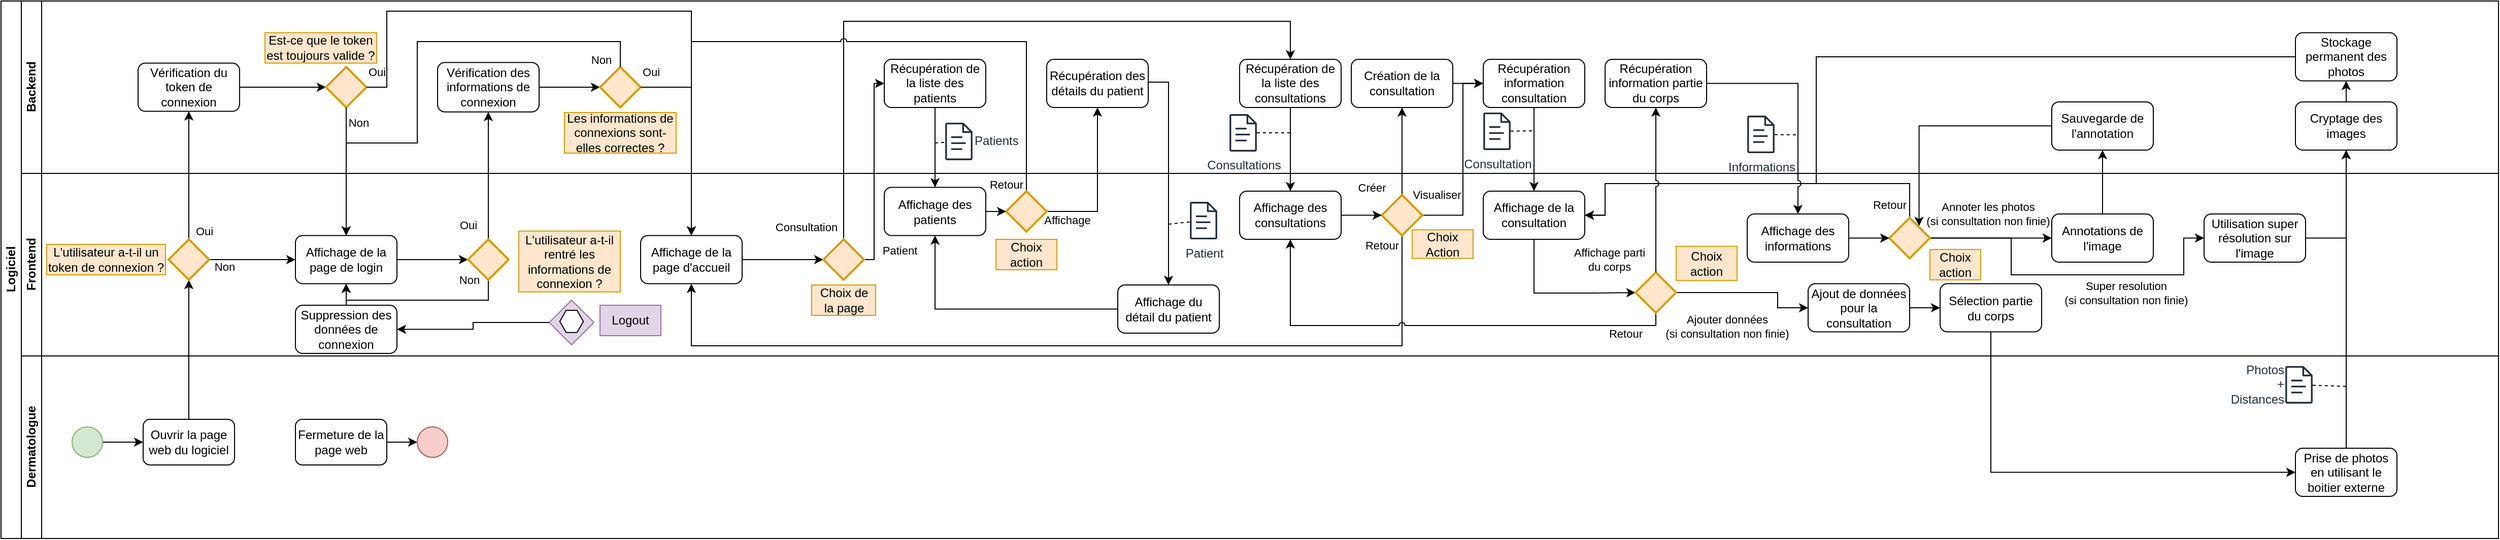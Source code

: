 <mxfile version="27.1.1">
  <diagram id="prtHgNgQTEPvFCAcTncT" name="Page-1">
    <mxGraphModel dx="1469" dy="813" grid="1" gridSize="10" guides="1" tooltips="1" connect="1" arrows="1" fold="1" page="1" pageScale="1" pageWidth="827" pageHeight="1169" math="0" shadow="0">
      <root>
        <mxCell id="0" />
        <mxCell id="1" parent="0" />
        <mxCell id="dNxyNK7c78bLwvsdeMH5-19" value="&lt;div&gt;Logiciel&lt;/div&gt;" style="swimlane;html=1;childLayout=stackLayout;resizeParent=1;resizeParentMax=0;horizontal=0;startSize=20;horizontalStack=0;" parent="1" vertex="1">
          <mxGeometry x="70" y="120" width="2460" height="530" as="geometry">
            <mxRectangle x="120" y="120" width="40" height="50" as="alternateBounds" />
          </mxGeometry>
        </mxCell>
        <mxCell id="UjG7xrtCHv7Pe8FlJSgA-53" style="edgeStyle=orthogonalEdgeStyle;rounded=0;orthogonalLoop=1;jettySize=auto;html=1;entryX=0.5;entryY=0;entryDx=0;entryDy=0;exitX=0.5;exitY=0;exitDx=0;exitDy=0;exitPerimeter=0;jumpStyle=arc;" parent="dNxyNK7c78bLwvsdeMH5-19" source="UjG7xrtCHv7Pe8FlJSgA-44" target="UjG7xrtCHv7Pe8FlJSgA-51" edge="1">
          <mxGeometry relative="1" as="geometry">
            <mxPoint x="830" y="255" as="sourcePoint" />
            <mxPoint x="1210" y="73.75" as="targetPoint" />
            <Array as="points">
              <mxPoint x="830" y="20" />
              <mxPoint x="1270" y="20" />
            </Array>
          </mxGeometry>
        </mxCell>
        <mxCell id="UjG7xrtCHv7Pe8FlJSgA-65" value="Consultation" style="edgeLabel;html=1;align=center;verticalAlign=middle;resizable=0;points=[];" parent="UjG7xrtCHv7Pe8FlJSgA-53" vertex="1" connectable="0">
          <mxGeometry x="-0.964" y="-1" relative="1" as="geometry">
            <mxPoint x="-38" as="offset" />
          </mxGeometry>
        </mxCell>
        <mxCell id="dNxyNK7c78bLwvsdeMH5-20" value="Backend" style="swimlane;html=1;startSize=20;horizontal=0;" parent="dNxyNK7c78bLwvsdeMH5-19" vertex="1">
          <mxGeometry x="20" width="2440" height="170" as="geometry" />
        </mxCell>
        <mxCell id="UjG7xrtCHv7Pe8FlJSgA-18" style="edgeStyle=orthogonalEdgeStyle;rounded=0;orthogonalLoop=1;jettySize=auto;html=1;" parent="dNxyNK7c78bLwvsdeMH5-20" source="UjG7xrtCHv7Pe8FlJSgA-15" target="UjG7xrtCHv7Pe8FlJSgA-17" edge="1">
          <mxGeometry relative="1" as="geometry" />
        </mxCell>
        <mxCell id="UjG7xrtCHv7Pe8FlJSgA-15" value="Vérification du token de connexion" style="rounded=1;whiteSpace=wrap;html=1;" parent="dNxyNK7c78bLwvsdeMH5-20" vertex="1">
          <mxGeometry x="115" y="61.25" width="100" height="47.5" as="geometry" />
        </mxCell>
        <mxCell id="UjG7xrtCHv7Pe8FlJSgA-17" value="" style="strokeWidth=2;html=1;shape=mxgraph.flowchart.decision;whiteSpace=wrap;fillColor=#ffe6cc;strokeColor=#d79b00;" parent="dNxyNK7c78bLwvsdeMH5-20" vertex="1">
          <mxGeometry x="300" y="65" width="40" height="40" as="geometry" />
        </mxCell>
        <mxCell id="UjG7xrtCHv7Pe8FlJSgA-21" value="Est-ce que le token est toujours valide ?" style="text;html=1;align=center;verticalAlign=middle;whiteSpace=wrap;rounded=0;fillColor=#ffe6cc;strokeColor=#d79b00;" parent="dNxyNK7c78bLwvsdeMH5-20" vertex="1">
          <mxGeometry x="240" y="31.25" width="110" height="30" as="geometry" />
        </mxCell>
        <mxCell id="UjG7xrtCHv7Pe8FlJSgA-35" style="edgeStyle=orthogonalEdgeStyle;rounded=0;orthogonalLoop=1;jettySize=auto;html=1;" parent="dNxyNK7c78bLwvsdeMH5-20" source="UjG7xrtCHv7Pe8FlJSgA-31" target="UjG7xrtCHv7Pe8FlJSgA-34" edge="1">
          <mxGeometry relative="1" as="geometry" />
        </mxCell>
        <mxCell id="UjG7xrtCHv7Pe8FlJSgA-31" value="Vérification des informations de connexion" style="rounded=1;whiteSpace=wrap;html=1;" parent="dNxyNK7c78bLwvsdeMH5-20" vertex="1">
          <mxGeometry x="410" y="60.63" width="100" height="48.75" as="geometry" />
        </mxCell>
        <mxCell id="UjG7xrtCHv7Pe8FlJSgA-34" value="" style="strokeWidth=2;html=1;shape=mxgraph.flowchart.decision;whiteSpace=wrap;fillColor=#ffe6cc;strokeColor=#d79b00;" parent="dNxyNK7c78bLwvsdeMH5-20" vertex="1">
          <mxGeometry x="570" y="65" width="40" height="40" as="geometry" />
        </mxCell>
        <mxCell id="UjG7xrtCHv7Pe8FlJSgA-27" value="Les informations de connexions sont-elles correctes ?" style="text;html=1;align=center;verticalAlign=middle;whiteSpace=wrap;rounded=0;fillColor=#ffe6cc;strokeColor=#d79b00;" parent="dNxyNK7c78bLwvsdeMH5-20" vertex="1">
          <mxGeometry x="535" y="110" width="110" height="40" as="geometry" />
        </mxCell>
        <mxCell id="UjG7xrtCHv7Pe8FlJSgA-37" style="edgeStyle=orthogonalEdgeStyle;rounded=0;orthogonalLoop=1;jettySize=auto;html=1;entryX=0.5;entryY=0;entryDx=0;entryDy=0;exitX=0.5;exitY=0;exitDx=0;exitDy=0;exitPerimeter=0;flowAnimation=0;curved=0;" parent="dNxyNK7c78bLwvsdeMH5-20" source="UjG7xrtCHv7Pe8FlJSgA-34" target="UjG7xrtCHv7Pe8FlJSgA-4" edge="1">
          <mxGeometry relative="1" as="geometry">
            <mxPoint x="370" y="190" as="targetPoint" />
            <mxPoint x="710" y="90" as="sourcePoint" />
            <Array as="points">
              <mxPoint x="590" y="40" />
              <mxPoint x="390" y="40" />
              <mxPoint x="390" y="140" />
              <mxPoint x="320" y="140" />
            </Array>
          </mxGeometry>
        </mxCell>
        <mxCell id="UjG7xrtCHv7Pe8FlJSgA-38" value="Non" style="edgeLabel;html=1;align=center;verticalAlign=middle;resizable=0;points=[];" parent="UjG7xrtCHv7Pe8FlJSgA-37" vertex="1" connectable="0">
          <mxGeometry x="-0.767" y="1" relative="1" as="geometry">
            <mxPoint x="12" y="17" as="offset" />
          </mxGeometry>
        </mxCell>
        <mxCell id="UjG7xrtCHv7Pe8FlJSgA-49" value="Récupération de la liste des patients" style="rounded=1;whiteSpace=wrap;html=1;" parent="dNxyNK7c78bLwvsdeMH5-20" vertex="1">
          <mxGeometry x="850" y="57.5" width="100" height="47.5" as="geometry" />
        </mxCell>
        <mxCell id="UjG7xrtCHv7Pe8FlJSgA-51" value="Récupération de la liste des consultations" style="rounded=1;whiteSpace=wrap;html=1;" parent="dNxyNK7c78bLwvsdeMH5-20" vertex="1">
          <mxGeometry x="1200" y="57.5" width="100" height="47.5" as="geometry" />
        </mxCell>
        <mxCell id="UjG7xrtCHv7Pe8FlJSgA-69" value="Patients" style="sketch=0;outlineConnect=0;fontColor=#232F3E;gradientColor=none;fillColor=#232F3D;strokeColor=none;dashed=0;verticalLabelPosition=middle;verticalAlign=middle;align=left;html=1;fontSize=12;fontStyle=0;aspect=fixed;pointerEvents=1;shape=mxgraph.aws4.document;labelPosition=right;" parent="dNxyNK7c78bLwvsdeMH5-20" vertex="1">
          <mxGeometry x="910" y="120" width="27" height="36.95" as="geometry" />
        </mxCell>
        <mxCell id="UjG7xrtCHv7Pe8FlJSgA-74" value="Récupération des détails du patient" style="rounded=1;whiteSpace=wrap;html=1;" parent="dNxyNK7c78bLwvsdeMH5-20" vertex="1">
          <mxGeometry x="1010" y="57.5" width="100" height="47.5" as="geometry" />
        </mxCell>
        <mxCell id="UjG7xrtCHv7Pe8FlJSgA-83" value="Consultations" style="sketch=0;outlineConnect=0;fontColor=#232F3E;gradientColor=none;fillColor=#232F3D;strokeColor=none;dashed=0;verticalLabelPosition=bottom;verticalAlign=top;align=center;html=1;fontSize=12;fontStyle=0;aspect=fixed;pointerEvents=1;shape=mxgraph.aws4.document;labelPosition=center;" parent="dNxyNK7c78bLwvsdeMH5-20" vertex="1">
          <mxGeometry x="1190" y="111.53" width="27" height="36.95" as="geometry" />
        </mxCell>
        <mxCell id="UjG7xrtCHv7Pe8FlJSgA-96" style="edgeStyle=orthogonalEdgeStyle;rounded=0;orthogonalLoop=1;jettySize=auto;html=1;entryX=0;entryY=0.5;entryDx=0;entryDy=0;" parent="dNxyNK7c78bLwvsdeMH5-20" source="UjG7xrtCHv7Pe8FlJSgA-92" target="UjG7xrtCHv7Pe8FlJSgA-95" edge="1">
          <mxGeometry relative="1" as="geometry" />
        </mxCell>
        <mxCell id="UjG7xrtCHv7Pe8FlJSgA-92" value="Création de la consultation" style="rounded=1;whiteSpace=wrap;html=1;" parent="dNxyNK7c78bLwvsdeMH5-20" vertex="1">
          <mxGeometry x="1310" y="57.5" width="100" height="47.5" as="geometry" />
        </mxCell>
        <mxCell id="UjG7xrtCHv7Pe8FlJSgA-95" value="Récupération information consultation" style="rounded=1;whiteSpace=wrap;html=1;" parent="dNxyNK7c78bLwvsdeMH5-20" vertex="1">
          <mxGeometry x="1440" y="57.5" width="100" height="47.5" as="geometry" />
        </mxCell>
        <mxCell id="UjG7xrtCHv7Pe8FlJSgA-127" style="edgeStyle=orthogonalEdgeStyle;rounded=0;orthogonalLoop=1;jettySize=auto;html=1;entryX=0.5;entryY=1;entryDx=0;entryDy=0;" parent="dNxyNK7c78bLwvsdeMH5-20" source="UjG7xrtCHv7Pe8FlJSgA-121" target="UjG7xrtCHv7Pe8FlJSgA-123" edge="1">
          <mxGeometry relative="1" as="geometry" />
        </mxCell>
        <mxCell id="UjG7xrtCHv7Pe8FlJSgA-123" value="Stockage permanent des photos" style="rounded=1;whiteSpace=wrap;html=1;" parent="dNxyNK7c78bLwvsdeMH5-20" vertex="1">
          <mxGeometry x="2240" y="31.25" width="100" height="47.5" as="geometry" />
        </mxCell>
        <mxCell id="05c0ySl-I6R-IfHnHKve-5" value="Récupération information partie du corps" style="rounded=1;whiteSpace=wrap;html=1;" parent="dNxyNK7c78bLwvsdeMH5-20" vertex="1">
          <mxGeometry x="1560" y="57.5" width="100" height="47.5" as="geometry" />
        </mxCell>
        <mxCell id="zuIX8__SBf8Scovnlpq9-9" value="Consultation" style="sketch=0;outlineConnect=0;fontColor=#232F3E;gradientColor=none;fillColor=#232F3D;strokeColor=none;dashed=0;verticalLabelPosition=bottom;verticalAlign=top;align=center;html=1;fontSize=12;fontStyle=0;aspect=fixed;pointerEvents=1;shape=mxgraph.aws4.document;labelPosition=center;" parent="dNxyNK7c78bLwvsdeMH5-20" vertex="1">
          <mxGeometry x="1440" y="110.0" width="27" height="36.95" as="geometry" />
        </mxCell>
        <mxCell id="zuIX8__SBf8Scovnlpq9-11" value="Informations" style="sketch=0;outlineConnect=0;fontColor=#232F3E;gradientColor=none;fillColor=#232F3D;strokeColor=none;dashed=0;verticalLabelPosition=bottom;verticalAlign=top;align=center;html=1;fontSize=12;fontStyle=0;aspect=fixed;pointerEvents=1;shape=mxgraph.aws4.document;labelPosition=center;" parent="dNxyNK7c78bLwvsdeMH5-20" vertex="1">
          <mxGeometry x="1700" y="113.05" width="27" height="36.95" as="geometry" />
        </mxCell>
        <mxCell id="UjG7xrtCHv7Pe8FlJSgA-121" value="Cryptage des images" style="rounded=1;whiteSpace=wrap;html=1;" parent="dNxyNK7c78bLwvsdeMH5-20" vertex="1">
          <mxGeometry x="2240" y="99.45" width="100" height="47.5" as="geometry" />
        </mxCell>
        <mxCell id="ndwFf35t_ehVGgKEiBcU-3" value="&lt;div&gt;Sauvegarde de l&#39;annotation&lt;/div&gt;" style="rounded=1;whiteSpace=wrap;html=1;" vertex="1" parent="dNxyNK7c78bLwvsdeMH5-20">
          <mxGeometry x="2000" y="99.45" width="100" height="47.5" as="geometry" />
        </mxCell>
        <mxCell id="UjG7xrtCHv7Pe8FlJSgA-11" style="edgeStyle=orthogonalEdgeStyle;rounded=0;orthogonalLoop=1;jettySize=auto;html=1;entryX=0.5;entryY=1;entryDx=0;entryDy=0;entryPerimeter=0;" parent="dNxyNK7c78bLwvsdeMH5-19" source="UjG7xrtCHv7Pe8FlJSgA-2" target="UjG7xrtCHv7Pe8FlJSgA-7" edge="1">
          <mxGeometry relative="1" as="geometry" />
        </mxCell>
        <mxCell id="UjG7xrtCHv7Pe8FlJSgA-19" style="edgeStyle=orthogonalEdgeStyle;rounded=0;orthogonalLoop=1;jettySize=auto;html=1;entryX=0.5;entryY=1;entryDx=0;entryDy=0;" parent="dNxyNK7c78bLwvsdeMH5-19" source="UjG7xrtCHv7Pe8FlJSgA-7" target="UjG7xrtCHv7Pe8FlJSgA-15" edge="1">
          <mxGeometry relative="1" as="geometry" />
        </mxCell>
        <mxCell id="UjG7xrtCHv7Pe8FlJSgA-20" value="Oui" style="edgeLabel;html=1;align=center;verticalAlign=middle;resizable=0;points=[];" parent="UjG7xrtCHv7Pe8FlJSgA-19" vertex="1" connectable="0">
          <mxGeometry x="0.236" y="2" relative="1" as="geometry">
            <mxPoint x="17" y="70" as="offset" />
          </mxGeometry>
        </mxCell>
        <mxCell id="UjG7xrtCHv7Pe8FlJSgA-22" style="edgeStyle=orthogonalEdgeStyle;rounded=0;orthogonalLoop=1;jettySize=auto;html=1;" parent="dNxyNK7c78bLwvsdeMH5-19" source="UjG7xrtCHv7Pe8FlJSgA-17" target="UjG7xrtCHv7Pe8FlJSgA-4" edge="1">
          <mxGeometry relative="1" as="geometry" />
        </mxCell>
        <mxCell id="UjG7xrtCHv7Pe8FlJSgA-23" value="Non" style="edgeLabel;html=1;align=center;verticalAlign=middle;resizable=0;points=[];" parent="UjG7xrtCHv7Pe8FlJSgA-22" vertex="1" connectable="0">
          <mxGeometry x="-0.366" y="3" relative="1" as="geometry">
            <mxPoint x="9" y="-25" as="offset" />
          </mxGeometry>
        </mxCell>
        <mxCell id="UjG7xrtCHv7Pe8FlJSgA-32" style="edgeStyle=orthogonalEdgeStyle;rounded=0;orthogonalLoop=1;jettySize=auto;html=1;entryX=0.5;entryY=1;entryDx=0;entryDy=0;" parent="dNxyNK7c78bLwvsdeMH5-19" source="UjG7xrtCHv7Pe8FlJSgA-26" target="UjG7xrtCHv7Pe8FlJSgA-31" edge="1">
          <mxGeometry relative="1" as="geometry">
            <Array as="points">
              <mxPoint x="480" y="150" />
              <mxPoint x="480" y="150" />
            </Array>
          </mxGeometry>
        </mxCell>
        <mxCell id="UjG7xrtCHv7Pe8FlJSgA-43" value="Oui" style="edgeLabel;html=1;align=center;verticalAlign=middle;resizable=0;points=[];" parent="UjG7xrtCHv7Pe8FlJSgA-32" vertex="1" connectable="0">
          <mxGeometry x="-0.777" y="-4" relative="1" as="geometry">
            <mxPoint x="-24" as="offset" />
          </mxGeometry>
        </mxCell>
        <mxCell id="UjG7xrtCHv7Pe8FlJSgA-41" style="edgeStyle=orthogonalEdgeStyle;rounded=0;orthogonalLoop=1;jettySize=auto;html=1;entryX=0.5;entryY=0;entryDx=0;entryDy=0;" parent="dNxyNK7c78bLwvsdeMH5-19" source="UjG7xrtCHv7Pe8FlJSgA-34" target="UjG7xrtCHv7Pe8FlJSgA-40" edge="1">
          <mxGeometry relative="1" as="geometry">
            <Array as="points">
              <mxPoint x="680" y="150" />
              <mxPoint x="680" y="150" />
            </Array>
          </mxGeometry>
        </mxCell>
        <mxCell id="UjG7xrtCHv7Pe8FlJSgA-42" value="Oui" style="edgeLabel;html=1;align=center;verticalAlign=middle;resizable=0;points=[];" parent="UjG7xrtCHv7Pe8FlJSgA-41" vertex="1" connectable="0">
          <mxGeometry x="-0.705" y="1" relative="1" as="geometry">
            <mxPoint x="-19" y="-14" as="offset" />
          </mxGeometry>
        </mxCell>
        <mxCell id="UjG7xrtCHv7Pe8FlJSgA-55" style="edgeStyle=orthogonalEdgeStyle;rounded=0;orthogonalLoop=1;jettySize=auto;html=1;entryX=0;entryY=0.5;entryDx=0;entryDy=0;exitX=1;exitY=0.5;exitDx=0;exitDy=0;exitPerimeter=0;" parent="dNxyNK7c78bLwvsdeMH5-19" source="UjG7xrtCHv7Pe8FlJSgA-44" target="UjG7xrtCHv7Pe8FlJSgA-49" edge="1">
          <mxGeometry relative="1" as="geometry">
            <Array as="points">
              <mxPoint x="860" y="255" />
              <mxPoint x="860" y="81" />
            </Array>
          </mxGeometry>
        </mxCell>
        <mxCell id="UjG7xrtCHv7Pe8FlJSgA-64" value="Patient" style="edgeLabel;html=1;align=center;verticalAlign=middle;resizable=0;points=[];" parent="UjG7xrtCHv7Pe8FlJSgA-55" vertex="1" connectable="0">
          <mxGeometry x="-0.804" y="-3" relative="1" as="geometry">
            <mxPoint x="22" as="offset" />
          </mxGeometry>
        </mxCell>
        <mxCell id="UjG7xrtCHv7Pe8FlJSgA-68" style="edgeStyle=orthogonalEdgeStyle;rounded=0;orthogonalLoop=1;jettySize=auto;html=1;entryX=0.5;entryY=0;entryDx=0;entryDy=0;" parent="dNxyNK7c78bLwvsdeMH5-19" source="UjG7xrtCHv7Pe8FlJSgA-49" target="UjG7xrtCHv7Pe8FlJSgA-59" edge="1">
          <mxGeometry relative="1" as="geometry" />
        </mxCell>
        <mxCell id="UjG7xrtCHv7Pe8FlJSgA-75" style="edgeStyle=orthogonalEdgeStyle;rounded=0;orthogonalLoop=1;jettySize=auto;html=1;entryX=0.5;entryY=1;entryDx=0;entryDy=0;" parent="dNxyNK7c78bLwvsdeMH5-19" source="UjG7xrtCHv7Pe8FlJSgA-62" target="UjG7xrtCHv7Pe8FlJSgA-74" edge="1">
          <mxGeometry relative="1" as="geometry">
            <Array as="points">
              <mxPoint x="1080" y="208" />
            </Array>
          </mxGeometry>
        </mxCell>
        <mxCell id="QZvbkXtrzYEEDabuCvIg-20" value="Affichage" style="edgeLabel;html=1;align=center;verticalAlign=middle;resizable=0;points=[];" parent="UjG7xrtCHv7Pe8FlJSgA-75" vertex="1" connectable="0">
          <mxGeometry x="-0.794" y="-2" relative="1" as="geometry">
            <mxPoint x="4" y="6" as="offset" />
          </mxGeometry>
        </mxCell>
        <mxCell id="UjG7xrtCHv7Pe8FlJSgA-77" style="edgeStyle=orthogonalEdgeStyle;rounded=0;orthogonalLoop=1;jettySize=auto;html=1;" parent="dNxyNK7c78bLwvsdeMH5-19" source="UjG7xrtCHv7Pe8FlJSgA-74" target="UjG7xrtCHv7Pe8FlJSgA-76" edge="1">
          <mxGeometry relative="1" as="geometry">
            <Array as="points">
              <mxPoint x="1150" y="80" />
            </Array>
          </mxGeometry>
        </mxCell>
        <mxCell id="UjG7xrtCHv7Pe8FlJSgA-82" style="edgeStyle=orthogonalEdgeStyle;rounded=0;orthogonalLoop=1;jettySize=auto;html=1;entryX=0.5;entryY=0;entryDx=0;entryDy=0;" parent="dNxyNK7c78bLwvsdeMH5-19" source="UjG7xrtCHv7Pe8FlJSgA-51" target="UjG7xrtCHv7Pe8FlJSgA-60" edge="1">
          <mxGeometry relative="1" as="geometry" />
        </mxCell>
        <mxCell id="UjG7xrtCHv7Pe8FlJSgA-93" style="edgeStyle=orthogonalEdgeStyle;rounded=0;orthogonalLoop=1;jettySize=auto;html=1;entryX=0.5;entryY=1;entryDx=0;entryDy=0;" parent="dNxyNK7c78bLwvsdeMH5-19" source="UjG7xrtCHv7Pe8FlJSgA-88" target="UjG7xrtCHv7Pe8FlJSgA-92" edge="1">
          <mxGeometry relative="1" as="geometry" />
        </mxCell>
        <mxCell id="UjG7xrtCHv7Pe8FlJSgA-99" value="Créer" style="edgeLabel;html=1;align=center;verticalAlign=middle;resizable=0;points=[];" parent="UjG7xrtCHv7Pe8FlJSgA-93" vertex="1" connectable="0">
          <mxGeometry x="-0.159" y="-2" relative="1" as="geometry">
            <mxPoint x="-32" y="29" as="offset" />
          </mxGeometry>
        </mxCell>
        <mxCell id="UjG7xrtCHv7Pe8FlJSgA-97" style="edgeStyle=orthogonalEdgeStyle;rounded=0;orthogonalLoop=1;jettySize=auto;html=1;entryX=0.5;entryY=0;entryDx=0;entryDy=0;" parent="dNxyNK7c78bLwvsdeMH5-19" source="UjG7xrtCHv7Pe8FlJSgA-95" target="UjG7xrtCHv7Pe8FlJSgA-94" edge="1">
          <mxGeometry relative="1" as="geometry" />
        </mxCell>
        <mxCell id="UjG7xrtCHv7Pe8FlJSgA-98" style="edgeStyle=orthogonalEdgeStyle;rounded=0;orthogonalLoop=1;jettySize=auto;html=1;entryX=0;entryY=0.5;entryDx=0;entryDy=0;" parent="dNxyNK7c78bLwvsdeMH5-19" source="UjG7xrtCHv7Pe8FlJSgA-88" target="UjG7xrtCHv7Pe8FlJSgA-95" edge="1">
          <mxGeometry relative="1" as="geometry">
            <mxPoint x="1450" y="211.25" as="targetPoint" />
            <Array as="points">
              <mxPoint x="1440" y="211" />
              <mxPoint x="1440" y="81" />
            </Array>
          </mxGeometry>
        </mxCell>
        <mxCell id="UjG7xrtCHv7Pe8FlJSgA-100" value="Visualiser" style="edgeLabel;html=1;align=center;verticalAlign=middle;resizable=0;points=[];" parent="UjG7xrtCHv7Pe8FlJSgA-98" vertex="1" connectable="0">
          <mxGeometry x="-0.853" y="-3" relative="1" as="geometry">
            <mxPoint y="-24" as="offset" />
          </mxGeometry>
        </mxCell>
        <mxCell id="UjG7xrtCHv7Pe8FlJSgA-118" style="edgeStyle=orthogonalEdgeStyle;rounded=0;orthogonalLoop=1;jettySize=auto;html=1;entryX=0.5;entryY=1;entryDx=0;entryDy=0;" parent="dNxyNK7c78bLwvsdeMH5-19" source="UjG7xrtCHv7Pe8FlJSgA-114" target="UjG7xrtCHv7Pe8FlJSgA-121" edge="1">
          <mxGeometry relative="1" as="geometry">
            <mxPoint x="2066" y="326.25" as="targetPoint" />
          </mxGeometry>
        </mxCell>
        <mxCell id="dNxyNK7c78bLwvsdeMH5-21" value="Frontend" style="swimlane;html=1;startSize=20;horizontal=0;" parent="dNxyNK7c78bLwvsdeMH5-19" vertex="1">
          <mxGeometry x="20" y="170" width="2440" height="180" as="geometry" />
        </mxCell>
        <mxCell id="UjG7xrtCHv7Pe8FlJSgA-14" style="edgeStyle=orthogonalEdgeStyle;rounded=0;orthogonalLoop=1;jettySize=auto;html=1;entryX=0;entryY=0.5;entryDx=0;entryDy=0;entryPerimeter=0;" parent="dNxyNK7c78bLwvsdeMH5-21" source="UjG7xrtCHv7Pe8FlJSgA-4" target="UjG7xrtCHv7Pe8FlJSgA-26" edge="1">
          <mxGeometry relative="1" as="geometry">
            <mxPoint x="410" y="85" as="targetPoint" />
          </mxGeometry>
        </mxCell>
        <mxCell id="UjG7xrtCHv7Pe8FlJSgA-4" value="Affichage de la page de login" style="rounded=1;whiteSpace=wrap;html=1;" parent="dNxyNK7c78bLwvsdeMH5-21" vertex="1">
          <mxGeometry x="270" y="61.25" width="100" height="47.5" as="geometry" />
        </mxCell>
        <mxCell id="UjG7xrtCHv7Pe8FlJSgA-9" style="edgeStyle=orthogonalEdgeStyle;rounded=0;orthogonalLoop=1;jettySize=auto;html=1;" parent="dNxyNK7c78bLwvsdeMH5-21" source="UjG7xrtCHv7Pe8FlJSgA-7" target="UjG7xrtCHv7Pe8FlJSgA-4" edge="1">
          <mxGeometry relative="1" as="geometry" />
        </mxCell>
        <mxCell id="UjG7xrtCHv7Pe8FlJSgA-10" value="Non" style="edgeLabel;html=1;align=center;verticalAlign=middle;resizable=0;points=[];spacing=2;" parent="UjG7xrtCHv7Pe8FlJSgA-9" vertex="1" connectable="0">
          <mxGeometry relative="1" as="geometry">
            <mxPoint x="-28" y="7" as="offset" />
          </mxGeometry>
        </mxCell>
        <mxCell id="UjG7xrtCHv7Pe8FlJSgA-7" value="" style="strokeWidth=2;html=1;shape=mxgraph.flowchart.decision;whiteSpace=wrap;fillColor=#ffe6cc;strokeColor=#d79b00;" parent="dNxyNK7c78bLwvsdeMH5-21" vertex="1">
          <mxGeometry x="145" y="65" width="40" height="40" as="geometry" />
        </mxCell>
        <mxCell id="UjG7xrtCHv7Pe8FlJSgA-8" value="L&#39;utilisateur a-t-il un token de connexion ? " style="text;html=1;align=center;verticalAlign=middle;whiteSpace=wrap;rounded=0;fillColor=#ffe6cc;strokeColor=#d79b00;" parent="dNxyNK7c78bLwvsdeMH5-21" vertex="1">
          <mxGeometry x="25" y="70" width="117" height="30" as="geometry" />
        </mxCell>
        <mxCell id="UjG7xrtCHv7Pe8FlJSgA-29" style="edgeStyle=orthogonalEdgeStyle;rounded=0;orthogonalLoop=1;jettySize=auto;html=1;exitX=0.5;exitY=1;exitDx=0;exitDy=0;exitPerimeter=0;entryX=0.5;entryY=1;entryDx=0;entryDy=0;" parent="dNxyNK7c78bLwvsdeMH5-21" source="UjG7xrtCHv7Pe8FlJSgA-26" target="UjG7xrtCHv7Pe8FlJSgA-4" edge="1">
          <mxGeometry relative="1" as="geometry">
            <mxPoint x="460" y="108.75" as="targetPoint" />
            <Array as="points">
              <mxPoint x="460" y="125" />
              <mxPoint x="320" y="125" />
            </Array>
          </mxGeometry>
        </mxCell>
        <mxCell id="UjG7xrtCHv7Pe8FlJSgA-30" value="Non" style="edgeLabel;html=1;align=center;verticalAlign=middle;resizable=0;points=[];" parent="UjG7xrtCHv7Pe8FlJSgA-29" vertex="1" connectable="0">
          <mxGeometry x="-0.483" relative="1" as="geometry">
            <mxPoint x="6" y="-20" as="offset" />
          </mxGeometry>
        </mxCell>
        <mxCell id="UjG7xrtCHv7Pe8FlJSgA-26" value="" style="strokeWidth=2;html=1;shape=mxgraph.flowchart.decision;whiteSpace=wrap;fillColor=#ffe6cc;strokeColor=#d79b00;" parent="dNxyNK7c78bLwvsdeMH5-21" vertex="1">
          <mxGeometry x="440" y="65" width="40" height="40" as="geometry" />
        </mxCell>
        <mxCell id="UjG7xrtCHv7Pe8FlJSgA-36" value="L&#39;utilisateur a-t-il rentré les informations de connexion ? " style="text;html=1;align=center;verticalAlign=middle;whiteSpace=wrap;rounded=0;fillColor=#ffe6cc;strokeColor=#d79b00;" parent="dNxyNK7c78bLwvsdeMH5-21" vertex="1">
          <mxGeometry x="490" y="56.88" width="100" height="60" as="geometry" />
        </mxCell>
        <mxCell id="UjG7xrtCHv7Pe8FlJSgA-45" style="edgeStyle=orthogonalEdgeStyle;rounded=0;orthogonalLoop=1;jettySize=auto;html=1;" parent="dNxyNK7c78bLwvsdeMH5-21" source="UjG7xrtCHv7Pe8FlJSgA-40" target="UjG7xrtCHv7Pe8FlJSgA-44" edge="1">
          <mxGeometry relative="1" as="geometry" />
        </mxCell>
        <mxCell id="UjG7xrtCHv7Pe8FlJSgA-40" value="Affichage de la page d&#39;accueil" style="rounded=1;whiteSpace=wrap;html=1;" parent="dNxyNK7c78bLwvsdeMH5-21" vertex="1">
          <mxGeometry x="610" y="61.25" width="100" height="47.5" as="geometry" />
        </mxCell>
        <mxCell id="UjG7xrtCHv7Pe8FlJSgA-44" value="" style="strokeWidth=2;html=1;shape=mxgraph.flowchart.decision;whiteSpace=wrap;fillColor=#ffe6cc;strokeColor=#d79b00;" parent="dNxyNK7c78bLwvsdeMH5-21" vertex="1">
          <mxGeometry x="790" y="65" width="40" height="40" as="geometry" />
        </mxCell>
        <mxCell id="UjG7xrtCHv7Pe8FlJSgA-54" value="Choix de &lt;br&gt;la page" style="text;html=1;align=center;verticalAlign=middle;whiteSpace=wrap;rounded=0;fillColor=#ffe6cc;strokeColor=#d79b00;" parent="dNxyNK7c78bLwvsdeMH5-21" vertex="1">
          <mxGeometry x="778.5" y="110" width="63" height="30" as="geometry" />
        </mxCell>
        <mxCell id="UjG7xrtCHv7Pe8FlJSgA-59" value="Affichage des patients" style="rounded=1;whiteSpace=wrap;html=1;" parent="dNxyNK7c78bLwvsdeMH5-21" vertex="1">
          <mxGeometry x="850" y="13.75" width="100" height="47.5" as="geometry" />
        </mxCell>
        <mxCell id="UjG7xrtCHv7Pe8FlJSgA-60" value="Affichage des consultations" style="rounded=1;whiteSpace=wrap;html=1;" parent="dNxyNK7c78bLwvsdeMH5-21" vertex="1">
          <mxGeometry x="1200" y="17.5" width="100" height="47.5" as="geometry" />
        </mxCell>
        <mxCell id="UjG7xrtCHv7Pe8FlJSgA-72" style="edgeStyle=orthogonalEdgeStyle;rounded=0;orthogonalLoop=1;jettySize=auto;html=1;entryX=0.5;entryY=0;entryDx=0;entryDy=0;jumpStyle=arc;exitX=0.5;exitY=0;exitDx=0;exitDy=0;exitPerimeter=0;" parent="dNxyNK7c78bLwvsdeMH5-21" source="UjG7xrtCHv7Pe8FlJSgA-62" target="UjG7xrtCHv7Pe8FlJSgA-40" edge="1">
          <mxGeometry relative="1" as="geometry">
            <Array as="points">
              <mxPoint x="990" y="18" />
              <mxPoint x="990" y="-130" />
              <mxPoint x="660" y="-130" />
            </Array>
          </mxGeometry>
        </mxCell>
        <mxCell id="QZvbkXtrzYEEDabuCvIg-19" value="Retour" style="edgeLabel;html=1;align=center;verticalAlign=middle;resizable=0;points=[];" parent="UjG7xrtCHv7Pe8FlJSgA-72" vertex="1" connectable="0">
          <mxGeometry x="-0.967" y="1" relative="1" as="geometry">
            <mxPoint x="-19" y="4" as="offset" />
          </mxGeometry>
        </mxCell>
        <mxCell id="UjG7xrtCHv7Pe8FlJSgA-62" value="" style="strokeWidth=2;html=1;shape=mxgraph.flowchart.decision;whiteSpace=wrap;fillColor=#ffe6cc;strokeColor=#d79b00;" parent="dNxyNK7c78bLwvsdeMH5-21" vertex="1">
          <mxGeometry x="970" y="17.5" width="40" height="40" as="geometry" />
        </mxCell>
        <mxCell id="UjG7xrtCHv7Pe8FlJSgA-67" style="edgeStyle=orthogonalEdgeStyle;rounded=0;orthogonalLoop=1;jettySize=auto;html=1;entryX=0;entryY=0.5;entryDx=0;entryDy=0;entryPerimeter=0;" parent="dNxyNK7c78bLwvsdeMH5-21" source="UjG7xrtCHv7Pe8FlJSgA-59" target="UjG7xrtCHv7Pe8FlJSgA-62" edge="1">
          <mxGeometry relative="1" as="geometry">
            <mxPoint x="980" y="41" as="targetPoint" />
          </mxGeometry>
        </mxCell>
        <mxCell id="UjG7xrtCHv7Pe8FlJSgA-71" value="Choix action" style="text;html=1;align=center;verticalAlign=middle;whiteSpace=wrap;rounded=0;fillColor=#ffe6cc;strokeColor=#d79b00;" parent="dNxyNK7c78bLwvsdeMH5-21" vertex="1">
          <mxGeometry x="960" y="65" width="60" height="30" as="geometry" />
        </mxCell>
        <mxCell id="QZvbkXtrzYEEDabuCvIg-15" style="edgeStyle=orthogonalEdgeStyle;rounded=0;orthogonalLoop=1;jettySize=auto;html=1;entryX=0.5;entryY=1;entryDx=0;entryDy=0;" parent="dNxyNK7c78bLwvsdeMH5-21" source="UjG7xrtCHv7Pe8FlJSgA-76" target="UjG7xrtCHv7Pe8FlJSgA-59" edge="1">
          <mxGeometry relative="1" as="geometry" />
        </mxCell>
        <mxCell id="UjG7xrtCHv7Pe8FlJSgA-76" value="Affichage du détail du patient" style="rounded=1;whiteSpace=wrap;html=1;" parent="dNxyNK7c78bLwvsdeMH5-21" vertex="1">
          <mxGeometry x="1080" y="110" width="100" height="47.5" as="geometry" />
        </mxCell>
        <mxCell id="zuIX8__SBf8Scovnlpq9-1" style="edgeStyle=orthogonalEdgeStyle;rounded=0;orthogonalLoop=1;jettySize=auto;html=1;entryX=0.5;entryY=1;entryDx=0;entryDy=0;" parent="dNxyNK7c78bLwvsdeMH5-21" source="UjG7xrtCHv7Pe8FlJSgA-88" target="UjG7xrtCHv7Pe8FlJSgA-40" edge="1">
          <mxGeometry relative="1" as="geometry">
            <Array as="points">
              <mxPoint x="1360" y="170" />
              <mxPoint x="660" y="170" />
            </Array>
          </mxGeometry>
        </mxCell>
        <mxCell id="zuIX8__SBf8Scovnlpq9-2" value="Retour" style="edgeLabel;html=1;align=center;verticalAlign=middle;resizable=0;points=[];" parent="zuIX8__SBf8Scovnlpq9-1" vertex="1" connectable="0">
          <mxGeometry x="-0.943" relative="1" as="geometry">
            <mxPoint x="-20" y="-16" as="offset" />
          </mxGeometry>
        </mxCell>
        <mxCell id="UjG7xrtCHv7Pe8FlJSgA-88" value="" style="strokeWidth=2;html=1;shape=mxgraph.flowchart.decision;whiteSpace=wrap;fillColor=#ffe6cc;strokeColor=#d79b00;" parent="dNxyNK7c78bLwvsdeMH5-21" vertex="1">
          <mxGeometry x="1340" y="21.25" width="40" height="40" as="geometry" />
        </mxCell>
        <mxCell id="UjG7xrtCHv7Pe8FlJSgA-89" style="edgeStyle=orthogonalEdgeStyle;rounded=0;orthogonalLoop=1;jettySize=auto;html=1;entryX=0;entryY=0.5;entryDx=0;entryDy=0;entryPerimeter=0;" parent="dNxyNK7c78bLwvsdeMH5-21" source="UjG7xrtCHv7Pe8FlJSgA-60" target="UjG7xrtCHv7Pe8FlJSgA-88" edge="1">
          <mxGeometry relative="1" as="geometry" />
        </mxCell>
        <mxCell id="UjG7xrtCHv7Pe8FlJSgA-94" value="Affichage de la consultation" style="rounded=1;whiteSpace=wrap;html=1;" parent="dNxyNK7c78bLwvsdeMH5-21" vertex="1">
          <mxGeometry x="1440" y="17.5" width="100" height="47.5" as="geometry" />
        </mxCell>
        <mxCell id="QZvbkXtrzYEEDabuCvIg-7" style="edgeStyle=orthogonalEdgeStyle;rounded=0;orthogonalLoop=1;jettySize=auto;html=1;entryX=0;entryY=0.5;entryDx=0;entryDy=0;" parent="dNxyNK7c78bLwvsdeMH5-21" source="UjG7xrtCHv7Pe8FlJSgA-103" target="UjG7xrtCHv7Pe8FlJSgA-113" edge="1">
          <mxGeometry relative="1" as="geometry" />
        </mxCell>
        <mxCell id="UjG7xrtCHv7Pe8FlJSgA-103" value="Ajout de données pour la consultation" style="rounded=1;whiteSpace=wrap;html=1;" parent="dNxyNK7c78bLwvsdeMH5-21" vertex="1">
          <mxGeometry x="1760" y="108.75" width="100" height="47.5" as="geometry" />
        </mxCell>
        <mxCell id="UjG7xrtCHv7Pe8FlJSgA-107" value="" style="edgeStyle=orthogonalEdgeStyle;rounded=0;orthogonalLoop=1;jettySize=auto;html=1;entryX=0;entryY=0.5;entryDx=0;entryDy=0;entryPerimeter=0;" parent="dNxyNK7c78bLwvsdeMH5-21" source="UjG7xrtCHv7Pe8FlJSgA-94" target="05c0ySl-I6R-IfHnHKve-2" edge="1">
          <mxGeometry relative="1" as="geometry">
            <mxPoint x="1630" y="335" as="sourcePoint" />
            <mxPoint x="1490" y="102.5" as="targetPoint" />
            <Array as="points">
              <mxPoint x="1490" y="118" />
              <mxPoint x="1544" y="118" />
            </Array>
          </mxGeometry>
        </mxCell>
        <mxCell id="UjG7xrtCHv7Pe8FlJSgA-113" value="Sélection partie du corps" style="rounded=1;whiteSpace=wrap;html=1;" parent="dNxyNK7c78bLwvsdeMH5-21" vertex="1">
          <mxGeometry x="1890" y="108.75" width="100" height="47.5" as="geometry" />
        </mxCell>
        <mxCell id="05c0ySl-I6R-IfHnHKve-8" style="edgeStyle=orthogonalEdgeStyle;rounded=0;orthogonalLoop=1;jettySize=auto;html=1;entryX=0.5;entryY=1;entryDx=0;entryDy=0;jumpStyle=arc;" parent="dNxyNK7c78bLwvsdeMH5-21" source="05c0ySl-I6R-IfHnHKve-2" target="UjG7xrtCHv7Pe8FlJSgA-60" edge="1">
          <mxGeometry relative="1" as="geometry">
            <Array as="points">
              <mxPoint x="1610" y="150" />
              <mxPoint x="1250" y="150" />
            </Array>
          </mxGeometry>
        </mxCell>
        <mxCell id="05c0ySl-I6R-IfHnHKve-9" value="Retour" style="edgeLabel;html=1;align=center;verticalAlign=middle;resizable=0;points=[];" parent="05c0ySl-I6R-IfHnHKve-8" vertex="1" connectable="0">
          <mxGeometry x="-0.451" y="-3" relative="1" as="geometry">
            <mxPoint x="83" y="11" as="offset" />
          </mxGeometry>
        </mxCell>
        <mxCell id="05c0ySl-I6R-IfHnHKve-13" style="edgeStyle=orthogonalEdgeStyle;rounded=0;orthogonalLoop=1;jettySize=auto;html=1;entryX=0;entryY=0.5;entryDx=0;entryDy=0;" parent="dNxyNK7c78bLwvsdeMH5-21" source="05c0ySl-I6R-IfHnHKve-2" target="UjG7xrtCHv7Pe8FlJSgA-103" edge="1">
          <mxGeometry relative="1" as="geometry">
            <Array as="points">
              <mxPoint x="1730" y="118" />
              <mxPoint x="1730" y="133" />
            </Array>
          </mxGeometry>
        </mxCell>
        <mxCell id="05c0ySl-I6R-IfHnHKve-14" value="Ajouter données &lt;br&gt;(si consultation non finie)" style="edgeLabel;html=1;align=center;verticalAlign=middle;resizable=0;points=[];" parent="05c0ySl-I6R-IfHnHKve-13" vertex="1" connectable="0">
          <mxGeometry x="-0.618" relative="1" as="geometry">
            <mxPoint x="22" y="33" as="offset" />
          </mxGeometry>
        </mxCell>
        <mxCell id="05c0ySl-I6R-IfHnHKve-2" value="" style="strokeWidth=2;html=1;shape=mxgraph.flowchart.decision;whiteSpace=wrap;fillColor=#ffe6cc;strokeColor=#d79b00;" parent="dNxyNK7c78bLwvsdeMH5-21" vertex="1">
          <mxGeometry x="1590" y="97.5" width="40" height="40" as="geometry" />
        </mxCell>
        <mxCell id="05c0ySl-I6R-IfHnHKve-3" value="Choix action" style="text;html=1;align=center;verticalAlign=middle;whiteSpace=wrap;rounded=0;fillColor=#ffe6cc;strokeColor=#d79b00;" parent="dNxyNK7c78bLwvsdeMH5-21" vertex="1">
          <mxGeometry x="1630" y="71.88" width="60" height="33.75" as="geometry" />
        </mxCell>
        <mxCell id="UjG7xrtCHv7Pe8FlJSgA-90" value="Choix Action" style="text;html=1;align=center;verticalAlign=middle;whiteSpace=wrap;rounded=0;fillColor=#ffe6cc;strokeColor=#d79b00;" parent="dNxyNK7c78bLwvsdeMH5-21" vertex="1">
          <mxGeometry x="1370" y="55.63" width="60" height="28.12" as="geometry" />
        </mxCell>
        <mxCell id="QZvbkXtrzYEEDabuCvIg-2" value="Affichage des informations" style="rounded=1;whiteSpace=wrap;html=1;" parent="dNxyNK7c78bLwvsdeMH5-21" vertex="1">
          <mxGeometry x="1700" y="40.0" width="100" height="47.5" as="geometry" />
        </mxCell>
        <mxCell id="QZvbkXtrzYEEDabuCvIg-10" style="edgeStyle=orthogonalEdgeStyle;rounded=0;orthogonalLoop=1;jettySize=auto;html=1;entryX=0;entryY=0.5;entryDx=0;entryDy=0;" parent="dNxyNK7c78bLwvsdeMH5-21" source="QZvbkXtrzYEEDabuCvIg-6" target="ndwFf35t_ehVGgKEiBcU-1" edge="1">
          <mxGeometry relative="1" as="geometry">
            <mxPoint x="1996" y="63.8" as="targetPoint" />
          </mxGeometry>
        </mxCell>
        <mxCell id="QZvbkXtrzYEEDabuCvIg-11" value="Annoter les photos&lt;br&gt;(si consultation non finie)" style="edgeLabel;html=1;align=center;verticalAlign=middle;resizable=0;points=[];" parent="QZvbkXtrzYEEDabuCvIg-10" vertex="1" connectable="0">
          <mxGeometry x="0.113" relative="1" as="geometry">
            <mxPoint x="-10" y="-24" as="offset" />
          </mxGeometry>
        </mxCell>
        <mxCell id="QZvbkXtrzYEEDabuCvIg-12" style="edgeStyle=orthogonalEdgeStyle;rounded=0;orthogonalLoop=1;jettySize=auto;html=1;entryX=1;entryY=0.5;entryDx=0;entryDy=0;jumpStyle=arc;" parent="dNxyNK7c78bLwvsdeMH5-21" source="QZvbkXtrzYEEDabuCvIg-6" target="UjG7xrtCHv7Pe8FlJSgA-94" edge="1">
          <mxGeometry relative="1" as="geometry">
            <Array as="points">
              <mxPoint x="1860" y="10" />
              <mxPoint x="1560" y="10" />
              <mxPoint x="1560" y="41" />
            </Array>
          </mxGeometry>
        </mxCell>
        <mxCell id="QZvbkXtrzYEEDabuCvIg-13" value="Retour" style="edgeLabel;html=1;align=center;verticalAlign=middle;resizable=0;points=[];" parent="QZvbkXtrzYEEDabuCvIg-12" vertex="1" connectable="0">
          <mxGeometry x="-0.913" y="-1" relative="1" as="geometry">
            <mxPoint x="-21" y="3" as="offset" />
          </mxGeometry>
        </mxCell>
        <mxCell id="ndwFf35t_ehVGgKEiBcU-7" style="edgeStyle=orthogonalEdgeStyle;rounded=0;orthogonalLoop=1;jettySize=auto;html=1;entryX=0;entryY=0.5;entryDx=0;entryDy=0;" edge="1" parent="dNxyNK7c78bLwvsdeMH5-21" source="QZvbkXtrzYEEDabuCvIg-6" target="ndwFf35t_ehVGgKEiBcU-6">
          <mxGeometry relative="1" as="geometry">
            <Array as="points">
              <mxPoint x="1960" y="64" />
              <mxPoint x="1960" y="100" />
              <mxPoint x="2130" y="100" />
              <mxPoint x="2130" y="64" />
            </Array>
          </mxGeometry>
        </mxCell>
        <mxCell id="ndwFf35t_ehVGgKEiBcU-8" value="&lt;div&gt;Super resolution&lt;/div&gt;&lt;div&gt;(si consultation non finie)&lt;/div&gt;" style="edgeLabel;html=1;align=center;verticalAlign=middle;resizable=0;points=[];" vertex="1" connectable="0" parent="ndwFf35t_ehVGgKEiBcU-7">
          <mxGeometry x="0.1" y="-1" relative="1" as="geometry">
            <mxPoint x="40" y="17" as="offset" />
          </mxGeometry>
        </mxCell>
        <mxCell id="QZvbkXtrzYEEDabuCvIg-6" value="" style="strokeWidth=2;html=1;shape=mxgraph.flowchart.decision;whiteSpace=wrap;fillColor=#ffe6cc;strokeColor=#d79b00;" parent="dNxyNK7c78bLwvsdeMH5-21" vertex="1">
          <mxGeometry x="1840" y="43.75" width="40" height="40" as="geometry" />
        </mxCell>
        <mxCell id="QZvbkXtrzYEEDabuCvIg-8" style="edgeStyle=orthogonalEdgeStyle;rounded=0;orthogonalLoop=1;jettySize=auto;html=1;entryX=0;entryY=0.5;entryDx=0;entryDy=0;entryPerimeter=0;" parent="dNxyNK7c78bLwvsdeMH5-21" source="QZvbkXtrzYEEDabuCvIg-2" target="QZvbkXtrzYEEDabuCvIg-6" edge="1">
          <mxGeometry relative="1" as="geometry" />
        </mxCell>
        <mxCell id="QZvbkXtrzYEEDabuCvIg-9" value="Choix action" style="text;html=1;align=center;verticalAlign=middle;whiteSpace=wrap;rounded=0;fillColor=#ffe6cc;strokeColor=#d79b00;" parent="dNxyNK7c78bLwvsdeMH5-21" vertex="1">
          <mxGeometry x="1880" y="75" width="50" height="30" as="geometry" />
        </mxCell>
        <mxCell id="QZvbkXtrzYEEDabuCvIg-34" value="" style="group" parent="dNxyNK7c78bLwvsdeMH5-21" vertex="1" connectable="0">
          <mxGeometry x="520" y="125" width="44" height="44" as="geometry" />
        </mxCell>
        <mxCell id="QZvbkXtrzYEEDabuCvIg-32" value="" style="strokeWidth=1;html=1;shape=mxgraph.flowchart.decision;whiteSpace=wrap;fillColor=#e1d5e7;strokeColor=#9673a6;" parent="QZvbkXtrzYEEDabuCvIg-34" vertex="1">
          <mxGeometry width="44" height="44" as="geometry" />
        </mxCell>
        <mxCell id="QZvbkXtrzYEEDabuCvIg-31" value="" style="verticalLabelPosition=bottom;verticalAlign=top;html=1;shape=hexagon;perimeter=hexagonPerimeter2;arcSize=6;size=0.27;" parent="QZvbkXtrzYEEDabuCvIg-34" vertex="1">
          <mxGeometry x="10.37" y="10" width="23.27" height="21.88" as="geometry" />
        </mxCell>
        <mxCell id="QZvbkXtrzYEEDabuCvIg-36" value="Logout" style="text;html=1;align=center;verticalAlign=middle;whiteSpace=wrap;rounded=0;fillColor=#e1d5e7;strokeColor=#9673a6;" parent="dNxyNK7c78bLwvsdeMH5-21" vertex="1">
          <mxGeometry x="570" y="130" width="60" height="30" as="geometry" />
        </mxCell>
        <mxCell id="QZvbkXtrzYEEDabuCvIg-37" style="edgeStyle=orthogonalEdgeStyle;rounded=0;orthogonalLoop=1;jettySize=auto;html=1;entryX=1;entryY=0.5;entryDx=0;entryDy=0;" parent="dNxyNK7c78bLwvsdeMH5-21" source="QZvbkXtrzYEEDabuCvIg-32" target="zuIX8__SBf8Scovnlpq9-3" edge="1">
          <mxGeometry relative="1" as="geometry" />
        </mxCell>
        <mxCell id="zuIX8__SBf8Scovnlpq9-4" style="edgeStyle=orthogonalEdgeStyle;rounded=0;orthogonalLoop=1;jettySize=auto;html=1;entryX=0.5;entryY=1;entryDx=0;entryDy=0;" parent="dNxyNK7c78bLwvsdeMH5-21" source="zuIX8__SBf8Scovnlpq9-3" target="UjG7xrtCHv7Pe8FlJSgA-4" edge="1">
          <mxGeometry relative="1" as="geometry" />
        </mxCell>
        <mxCell id="zuIX8__SBf8Scovnlpq9-3" value="Suppression des données de connexion" style="rounded=1;whiteSpace=wrap;html=1;" parent="dNxyNK7c78bLwvsdeMH5-21" vertex="1">
          <mxGeometry x="270" y="130" width="100" height="47.5" as="geometry" />
        </mxCell>
        <mxCell id="zuIX8__SBf8Scovnlpq9-6" value="Patient" style="sketch=0;outlineConnect=0;fontColor=#232F3E;gradientColor=none;fillColor=#232F3D;strokeColor=none;dashed=0;verticalLabelPosition=bottom;verticalAlign=top;align=center;html=1;fontSize=12;fontStyle=0;aspect=fixed;pointerEvents=1;shape=mxgraph.aws4.document;labelPosition=center;" parent="dNxyNK7c78bLwvsdeMH5-21" vertex="1">
          <mxGeometry x="1151" y="28.05" width="27" height="36.95" as="geometry" />
        </mxCell>
        <mxCell id="zuIX8__SBf8Scovnlpq9-8" value="" style="endArrow=none;dashed=1;html=1;rounded=0;" parent="dNxyNK7c78bLwvsdeMH5-21" target="zuIX8__SBf8Scovnlpq9-6" edge="1">
          <mxGeometry width="50" height="50" relative="1" as="geometry">
            <mxPoint x="1130" y="50" as="sourcePoint" />
            <mxPoint x="1130" y="43.75" as="targetPoint" />
          </mxGeometry>
        </mxCell>
        <mxCell id="ndwFf35t_ehVGgKEiBcU-1" value="&lt;div&gt;Annotations de l&#39;image&lt;/div&gt;" style="rounded=1;whiteSpace=wrap;html=1;" vertex="1" parent="dNxyNK7c78bLwvsdeMH5-21">
          <mxGeometry x="2000" y="40" width="100" height="47.5" as="geometry" />
        </mxCell>
        <mxCell id="ndwFf35t_ehVGgKEiBcU-6" value="Utilisation super résolution sur l&#39;image" style="rounded=1;whiteSpace=wrap;html=1;" vertex="1" parent="dNxyNK7c78bLwvsdeMH5-21">
          <mxGeometry x="2150" y="40" width="100" height="47.5" as="geometry" />
        </mxCell>
        <mxCell id="dNxyNK7c78bLwvsdeMH5-22" value="Dermatologue" style="swimlane;html=1;startSize=20;horizontal=0;" parent="dNxyNK7c78bLwvsdeMH5-19" vertex="1">
          <mxGeometry x="20" y="350" width="2440" height="180" as="geometry" />
        </mxCell>
        <mxCell id="UjG7xrtCHv7Pe8FlJSgA-3" style="edgeStyle=orthogonalEdgeStyle;rounded=0;orthogonalLoop=1;jettySize=auto;html=1;entryX=0;entryY=0.5;entryDx=0;entryDy=0;" parent="dNxyNK7c78bLwvsdeMH5-22" source="UjG7xrtCHv7Pe8FlJSgA-1" target="UjG7xrtCHv7Pe8FlJSgA-2" edge="1">
          <mxGeometry relative="1" as="geometry" />
        </mxCell>
        <mxCell id="UjG7xrtCHv7Pe8FlJSgA-1" value="" style="ellipse;whiteSpace=wrap;html=1;aspect=fixed;fillColor=#d5e8d4;strokeColor=#82b366;verticalAlign=middle;" parent="dNxyNK7c78bLwvsdeMH5-22" vertex="1">
          <mxGeometry x="50" y="70" width="30" height="30" as="geometry" />
        </mxCell>
        <mxCell id="UjG7xrtCHv7Pe8FlJSgA-2" value="Ouvrir la page web du logiciel" style="rounded=1;whiteSpace=wrap;html=1;" parent="dNxyNK7c78bLwvsdeMH5-22" vertex="1">
          <mxGeometry x="120" y="62.5" width="90" height="45" as="geometry" />
        </mxCell>
        <mxCell id="UjG7xrtCHv7Pe8FlJSgA-114" value="Prise de photos en utilisant le boitier externe" style="rounded=1;whiteSpace=wrap;html=1;" parent="dNxyNK7c78bLwvsdeMH5-22" vertex="1">
          <mxGeometry x="2240" y="91" width="100" height="47.5" as="geometry" />
        </mxCell>
        <mxCell id="UjG7xrtCHv7Pe8FlJSgA-119" value="Photos &lt;br&gt;+ &lt;br&gt;Distances" style="sketch=0;outlineConnect=0;fontColor=#232F3E;gradientColor=none;fillColor=#232F3D;strokeColor=none;dashed=0;verticalLabelPosition=middle;verticalAlign=middle;align=right;html=1;fontSize=12;fontStyle=0;aspect=fixed;pointerEvents=1;shape=mxgraph.aws4.document;labelPosition=left;" parent="dNxyNK7c78bLwvsdeMH5-22" vertex="1">
          <mxGeometry x="2230" y="10" width="27" height="36.95" as="geometry" />
        </mxCell>
        <mxCell id="QZvbkXtrzYEEDabuCvIg-29" style="edgeStyle=orthogonalEdgeStyle;rounded=0;orthogonalLoop=1;jettySize=auto;html=1;" parent="dNxyNK7c78bLwvsdeMH5-22" source="QZvbkXtrzYEEDabuCvIg-26" target="QZvbkXtrzYEEDabuCvIg-27" edge="1">
          <mxGeometry relative="1" as="geometry" />
        </mxCell>
        <mxCell id="QZvbkXtrzYEEDabuCvIg-26" value="Fermeture de la page web" style="rounded=1;whiteSpace=wrap;html=1;" parent="dNxyNK7c78bLwvsdeMH5-22" vertex="1">
          <mxGeometry x="270" y="62.5" width="90" height="45" as="geometry" />
        </mxCell>
        <mxCell id="QZvbkXtrzYEEDabuCvIg-27" value="" style="ellipse;whiteSpace=wrap;html=1;aspect=fixed;fillColor=#f8cecc;strokeColor=#b85450;verticalAlign=middle;" parent="dNxyNK7c78bLwvsdeMH5-22" vertex="1">
          <mxGeometry x="390" y="70" width="30" height="30" as="geometry" />
        </mxCell>
        <mxCell id="05c0ySl-I6R-IfHnHKve-1" style="edgeStyle=orthogonalEdgeStyle;rounded=0;orthogonalLoop=1;jettySize=auto;html=1;entryX=0;entryY=0.5;entryDx=0;entryDy=0;" parent="dNxyNK7c78bLwvsdeMH5-19" source="UjG7xrtCHv7Pe8FlJSgA-113" target="UjG7xrtCHv7Pe8FlJSgA-114" edge="1">
          <mxGeometry relative="1" as="geometry">
            <Array as="points">
              <mxPoint x="1960" y="465" />
            </Array>
          </mxGeometry>
        </mxCell>
        <mxCell id="05c0ySl-I6R-IfHnHKve-6" style="edgeStyle=orthogonalEdgeStyle;rounded=0;orthogonalLoop=1;jettySize=auto;html=1;entryX=0.5;entryY=1;entryDx=0;entryDy=0;jumpStyle=arc;" parent="dNxyNK7c78bLwvsdeMH5-19" source="05c0ySl-I6R-IfHnHKve-2" target="05c0ySl-I6R-IfHnHKve-5" edge="1">
          <mxGeometry relative="1" as="geometry" />
        </mxCell>
        <mxCell id="05c0ySl-I6R-IfHnHKve-7" value="Affichage parti &lt;br&gt;du corps" style="edgeLabel;html=1;align=center;verticalAlign=middle;resizable=0;points=[];" parent="05c0ySl-I6R-IfHnHKve-6" vertex="1" connectable="0">
          <mxGeometry x="-0.735" y="1" relative="1" as="geometry">
            <mxPoint x="-45" y="9" as="offset" />
          </mxGeometry>
        </mxCell>
        <mxCell id="QZvbkXtrzYEEDabuCvIg-3" style="edgeStyle=orthogonalEdgeStyle;rounded=0;orthogonalLoop=1;jettySize=auto;html=1;entryX=0.5;entryY=0;entryDx=0;entryDy=0;jumpStyle=arc;" parent="dNxyNK7c78bLwvsdeMH5-19" source="05c0ySl-I6R-IfHnHKve-5" target="QZvbkXtrzYEEDabuCvIg-2" edge="1">
          <mxGeometry relative="1" as="geometry" />
        </mxCell>
        <mxCell id="QZvbkXtrzYEEDabuCvIg-14" style="edgeStyle=orthogonalEdgeStyle;rounded=0;orthogonalLoop=1;jettySize=auto;html=1;entryX=1;entryY=0.5;entryDx=0;entryDy=0;" parent="dNxyNK7c78bLwvsdeMH5-19" source="UjG7xrtCHv7Pe8FlJSgA-123" target="UjG7xrtCHv7Pe8FlJSgA-94" edge="1">
          <mxGeometry relative="1" as="geometry">
            <Array as="points">
              <mxPoint x="1788" y="55" />
              <mxPoint x="1788" y="180" />
              <mxPoint x="1580" y="180" />
              <mxPoint x="1580" y="211" />
            </Array>
          </mxGeometry>
        </mxCell>
        <mxCell id="QZvbkXtrzYEEDabuCvIg-16" style="edgeStyle=orthogonalEdgeStyle;rounded=0;orthogonalLoop=1;jettySize=auto;html=1;entryX=0.5;entryY=0;entryDx=0;entryDy=0;" parent="dNxyNK7c78bLwvsdeMH5-19" source="UjG7xrtCHv7Pe8FlJSgA-17" target="UjG7xrtCHv7Pe8FlJSgA-40" edge="1">
          <mxGeometry relative="1" as="geometry">
            <Array as="points">
              <mxPoint x="380" y="85" />
              <mxPoint x="380" y="10" />
              <mxPoint x="680" y="10" />
            </Array>
          </mxGeometry>
        </mxCell>
        <mxCell id="QZvbkXtrzYEEDabuCvIg-18" value="Oui" style="edgeLabel;html=1;align=center;verticalAlign=middle;resizable=0;points=[];" parent="QZvbkXtrzYEEDabuCvIg-16" vertex="1" connectable="0">
          <mxGeometry x="-0.883" y="1" relative="1" as="geometry">
            <mxPoint x="-9" y="1" as="offset" />
          </mxGeometry>
        </mxCell>
        <mxCell id="ndwFf35t_ehVGgKEiBcU-4" style="edgeStyle=orthogonalEdgeStyle;rounded=0;orthogonalLoop=1;jettySize=auto;html=1;" edge="1" parent="dNxyNK7c78bLwvsdeMH5-19" source="ndwFf35t_ehVGgKEiBcU-1" target="ndwFf35t_ehVGgKEiBcU-3">
          <mxGeometry relative="1" as="geometry" />
        </mxCell>
        <mxCell id="ndwFf35t_ehVGgKEiBcU-5" style="edgeStyle=orthogonalEdgeStyle;rounded=0;orthogonalLoop=1;jettySize=auto;html=1;entryX=0.732;entryY=0.204;entryDx=0;entryDy=0;entryPerimeter=0;" edge="1" parent="dNxyNK7c78bLwvsdeMH5-19" source="ndwFf35t_ehVGgKEiBcU-3" target="QZvbkXtrzYEEDabuCvIg-6">
          <mxGeometry relative="1" as="geometry" />
        </mxCell>
        <mxCell id="ndwFf35t_ehVGgKEiBcU-10" style="edgeStyle=orthogonalEdgeStyle;rounded=0;orthogonalLoop=1;jettySize=auto;html=1;entryX=0.5;entryY=1;entryDx=0;entryDy=0;" edge="1" parent="dNxyNK7c78bLwvsdeMH5-19" source="ndwFf35t_ehVGgKEiBcU-6" target="UjG7xrtCHv7Pe8FlJSgA-121">
          <mxGeometry relative="1" as="geometry">
            <Array as="points">
              <mxPoint x="2310" y="234" />
            </Array>
          </mxGeometry>
        </mxCell>
        <mxCell id="QZvbkXtrzYEEDabuCvIg-23" value="" style="endArrow=none;dashed=1;html=1;rounded=0;" parent="1" target="UjG7xrtCHv7Pe8FlJSgA-69" edge="1">
          <mxGeometry width="50" height="50" relative="1" as="geometry">
            <mxPoint x="990" y="260" as="sourcePoint" />
            <mxPoint x="1050" y="370" as="targetPoint" />
          </mxGeometry>
        </mxCell>
        <mxCell id="QZvbkXtrzYEEDabuCvIg-24" value="" style="endArrow=none;dashed=1;html=1;rounded=0;" parent="1" source="UjG7xrtCHv7Pe8FlJSgA-83" edge="1">
          <mxGeometry width="50" height="50" relative="1" as="geometry">
            <mxPoint x="1000" y="420" as="sourcePoint" />
            <mxPoint x="1340" y="250" as="targetPoint" />
          </mxGeometry>
        </mxCell>
        <mxCell id="QZvbkXtrzYEEDabuCvIg-25" value="" style="endArrow=none;dashed=1;html=1;rounded=0;" parent="1" source="UjG7xrtCHv7Pe8FlJSgA-119" edge="1">
          <mxGeometry width="50" height="50" relative="1" as="geometry">
            <mxPoint x="1910" y="420" as="sourcePoint" />
            <mxPoint x="2380" y="500" as="targetPoint" />
          </mxGeometry>
        </mxCell>
        <mxCell id="zuIX8__SBf8Scovnlpq9-10" value="" style="endArrow=none;dashed=1;html=1;rounded=0;" parent="1" source="zuIX8__SBf8Scovnlpq9-9" edge="1">
          <mxGeometry width="50" height="50" relative="1" as="geometry">
            <mxPoint x="1660" y="450" as="sourcePoint" />
            <mxPoint x="1580" y="248" as="targetPoint" />
          </mxGeometry>
        </mxCell>
        <mxCell id="zuIX8__SBf8Scovnlpq9-12" value="" style="endArrow=none;dashed=1;html=1;rounded=0;" parent="1" source="zuIX8__SBf8Scovnlpq9-11" edge="1">
          <mxGeometry width="50" height="50" relative="1" as="geometry">
            <mxPoint x="1600" y="450" as="sourcePoint" />
            <mxPoint x="1840" y="252" as="targetPoint" />
          </mxGeometry>
        </mxCell>
      </root>
    </mxGraphModel>
  </diagram>
</mxfile>
